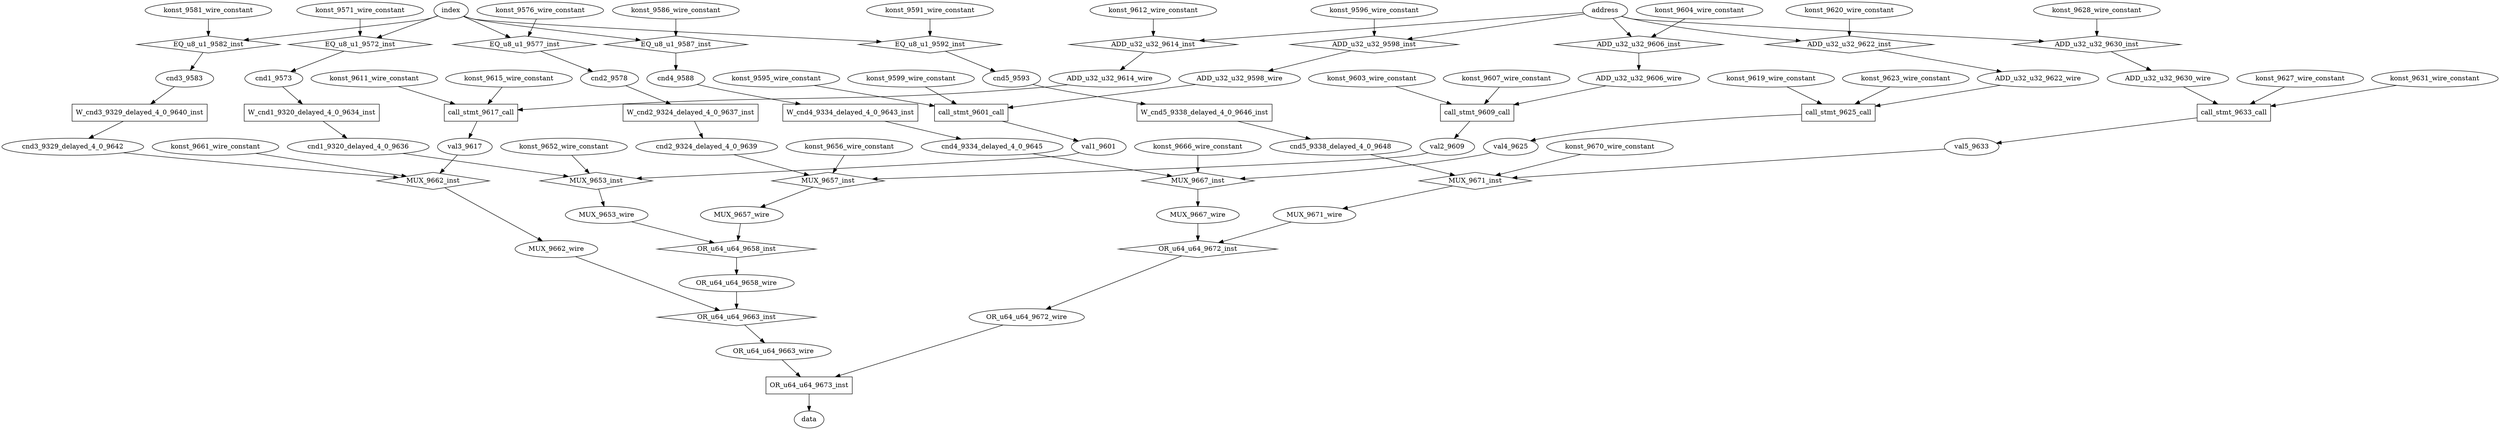 digraph data_path {
  ADD_u32_u32_9598_wire [shape=ellipse];
  ADD_u32_u32_9606_wire [shape=ellipse];
  ADD_u32_u32_9614_wire [shape=ellipse];
  ADD_u32_u32_9622_wire [shape=ellipse];
  ADD_u32_u32_9630_wire [shape=ellipse];
  MUX_9653_wire [shape=ellipse];
  MUX_9657_wire [shape=ellipse];
  MUX_9662_wire [shape=ellipse];
  MUX_9667_wire [shape=ellipse];
  MUX_9671_wire [shape=ellipse];
  OR_u64_u64_9658_wire [shape=ellipse];
  OR_u64_u64_9663_wire [shape=ellipse];
  OR_u64_u64_9672_wire [shape=ellipse];
  cnd1_9320_delayed_4_0_9636 [shape=ellipse];
  cnd1_9573 [shape=ellipse];
  cnd2_9324_delayed_4_0_9639 [shape=ellipse];
  cnd2_9578 [shape=ellipse];
  cnd3_9329_delayed_4_0_9642 [shape=ellipse];
  cnd3_9583 [shape=ellipse];
  cnd4_9334_delayed_4_0_9645 [shape=ellipse];
  cnd4_9588 [shape=ellipse];
  cnd5_9338_delayed_4_0_9648 [shape=ellipse];
  cnd5_9593 [shape=ellipse];
  konst_9571_wire_constant [shape=ellipse];
  konst_9576_wire_constant [shape=ellipse];
  konst_9581_wire_constant [shape=ellipse];
  konst_9586_wire_constant [shape=ellipse];
  konst_9591_wire_constant [shape=ellipse];
  konst_9595_wire_constant [shape=ellipse];
  konst_9596_wire_constant [shape=ellipse];
  konst_9599_wire_constant [shape=ellipse];
  konst_9603_wire_constant [shape=ellipse];
  konst_9604_wire_constant [shape=ellipse];
  konst_9607_wire_constant [shape=ellipse];
  konst_9611_wire_constant [shape=ellipse];
  konst_9612_wire_constant [shape=ellipse];
  konst_9615_wire_constant [shape=ellipse];
  konst_9619_wire_constant [shape=ellipse];
  konst_9620_wire_constant [shape=ellipse];
  konst_9623_wire_constant [shape=ellipse];
  konst_9627_wire_constant [shape=ellipse];
  konst_9628_wire_constant [shape=ellipse];
  konst_9631_wire_constant [shape=ellipse];
  konst_9652_wire_constant [shape=ellipse];
  konst_9656_wire_constant [shape=ellipse];
  konst_9661_wire_constant [shape=ellipse];
  konst_9666_wire_constant [shape=ellipse];
  konst_9670_wire_constant [shape=ellipse];
  val1_9601 [shape=ellipse];
  val2_9609 [shape=ellipse];
  val3_9617 [shape=ellipse];
  val4_9625 [shape=ellipse];
  val5_9633 [shape=ellipse];
  ADD_u32_u32_9598_inst [shape=diamond];
address  -> ADD_u32_u32_9598_inst;
konst_9596_wire_constant  -> ADD_u32_u32_9598_inst;
ADD_u32_u32_9598_inst -> ADD_u32_u32_9598_wire;
  ADD_u32_u32_9606_inst [shape=diamond];
address  -> ADD_u32_u32_9606_inst;
konst_9604_wire_constant  -> ADD_u32_u32_9606_inst;
ADD_u32_u32_9606_inst -> ADD_u32_u32_9606_wire;
  ADD_u32_u32_9614_inst [shape=diamond];
address  -> ADD_u32_u32_9614_inst;
konst_9612_wire_constant  -> ADD_u32_u32_9614_inst;
ADD_u32_u32_9614_inst -> ADD_u32_u32_9614_wire;
  ADD_u32_u32_9622_inst [shape=diamond];
address  -> ADD_u32_u32_9622_inst;
konst_9620_wire_constant  -> ADD_u32_u32_9622_inst;
ADD_u32_u32_9622_inst -> ADD_u32_u32_9622_wire;
  ADD_u32_u32_9630_inst [shape=diamond];
address  -> ADD_u32_u32_9630_inst;
konst_9628_wire_constant  -> ADD_u32_u32_9630_inst;
ADD_u32_u32_9630_inst -> ADD_u32_u32_9630_wire;
  EQ_u8_u1_9572_inst [shape=diamond];
index  -> EQ_u8_u1_9572_inst;
konst_9571_wire_constant  -> EQ_u8_u1_9572_inst;
EQ_u8_u1_9572_inst -> cnd1_9573;
  EQ_u8_u1_9577_inst [shape=diamond];
index  -> EQ_u8_u1_9577_inst;
konst_9576_wire_constant  -> EQ_u8_u1_9577_inst;
EQ_u8_u1_9577_inst -> cnd2_9578;
  EQ_u8_u1_9582_inst [shape=diamond];
index  -> EQ_u8_u1_9582_inst;
konst_9581_wire_constant  -> EQ_u8_u1_9582_inst;
EQ_u8_u1_9582_inst -> cnd3_9583;
  EQ_u8_u1_9587_inst [shape=diamond];
index  -> EQ_u8_u1_9587_inst;
konst_9586_wire_constant  -> EQ_u8_u1_9587_inst;
EQ_u8_u1_9587_inst -> cnd4_9588;
  EQ_u8_u1_9592_inst [shape=diamond];
index  -> EQ_u8_u1_9592_inst;
konst_9591_wire_constant  -> EQ_u8_u1_9592_inst;
EQ_u8_u1_9592_inst -> cnd5_9593;
  MUX_9653_inst [shape=diamond];
cnd1_9320_delayed_4_0_9636  -> MUX_9653_inst;
val1_9601  -> MUX_9653_inst;
konst_9652_wire_constant  -> MUX_9653_inst;
MUX_9653_inst -> MUX_9653_wire;
  MUX_9657_inst [shape=diamond];
cnd2_9324_delayed_4_0_9639  -> MUX_9657_inst;
val2_9609  -> MUX_9657_inst;
konst_9656_wire_constant  -> MUX_9657_inst;
MUX_9657_inst -> MUX_9657_wire;
  MUX_9662_inst [shape=diamond];
cnd3_9329_delayed_4_0_9642  -> MUX_9662_inst;
val3_9617  -> MUX_9662_inst;
konst_9661_wire_constant  -> MUX_9662_inst;
MUX_9662_inst -> MUX_9662_wire;
  MUX_9667_inst [shape=diamond];
cnd4_9334_delayed_4_0_9645  -> MUX_9667_inst;
val4_9625  -> MUX_9667_inst;
konst_9666_wire_constant  -> MUX_9667_inst;
MUX_9667_inst -> MUX_9667_wire;
  MUX_9671_inst [shape=diamond];
cnd5_9338_delayed_4_0_9648  -> MUX_9671_inst;
val5_9633  -> MUX_9671_inst;
konst_9670_wire_constant  -> MUX_9671_inst;
MUX_9671_inst -> MUX_9671_wire;
  OR_u64_u64_9658_inst [shape=diamond];
MUX_9653_wire  -> OR_u64_u64_9658_inst;
MUX_9657_wire  -> OR_u64_u64_9658_inst;
OR_u64_u64_9658_inst -> OR_u64_u64_9658_wire;
  OR_u64_u64_9663_inst [shape=diamond];
OR_u64_u64_9658_wire  -> OR_u64_u64_9663_inst;
MUX_9662_wire  -> OR_u64_u64_9663_inst;
OR_u64_u64_9663_inst -> OR_u64_u64_9663_wire;
  OR_u64_u64_9672_inst [shape=diamond];
MUX_9667_wire  -> OR_u64_u64_9672_inst;
MUX_9671_wire  -> OR_u64_u64_9672_inst;
OR_u64_u64_9672_inst -> OR_u64_u64_9672_wire;
  OR_u64_u64_9673_inst [shape=rectangle];
OR_u64_u64_9663_wire  -> OR_u64_u64_9673_inst;
OR_u64_u64_9672_wire  -> OR_u64_u64_9673_inst;
OR_u64_u64_9673_inst -> data;
  W_cnd1_9320_delayed_4_0_9634_inst [shape=rectangle];
cnd1_9573  -> W_cnd1_9320_delayed_4_0_9634_inst;
W_cnd1_9320_delayed_4_0_9634_inst -> cnd1_9320_delayed_4_0_9636;
  W_cnd2_9324_delayed_4_0_9637_inst [shape=rectangle];
cnd2_9578  -> W_cnd2_9324_delayed_4_0_9637_inst;
W_cnd2_9324_delayed_4_0_9637_inst -> cnd2_9324_delayed_4_0_9639;
  W_cnd3_9329_delayed_4_0_9640_inst [shape=rectangle];
cnd3_9583  -> W_cnd3_9329_delayed_4_0_9640_inst;
W_cnd3_9329_delayed_4_0_9640_inst -> cnd3_9329_delayed_4_0_9642;
  W_cnd4_9334_delayed_4_0_9643_inst [shape=rectangle];
cnd4_9588  -> W_cnd4_9334_delayed_4_0_9643_inst;
W_cnd4_9334_delayed_4_0_9643_inst -> cnd4_9334_delayed_4_0_9645;
  W_cnd5_9338_delayed_4_0_9646_inst [shape=rectangle];
cnd5_9593  -> W_cnd5_9338_delayed_4_0_9646_inst;
W_cnd5_9338_delayed_4_0_9646_inst -> cnd5_9338_delayed_4_0_9648;
  call_stmt_9601_call [shape=rectangle];
konst_9595_wire_constant  -> call_stmt_9601_call;
ADD_u32_u32_9598_wire  -> call_stmt_9601_call;
konst_9599_wire_constant  -> call_stmt_9601_call;
call_stmt_9601_call -> val1_9601;
  call_stmt_9609_call [shape=rectangle];
konst_9603_wire_constant  -> call_stmt_9609_call;
ADD_u32_u32_9606_wire  -> call_stmt_9609_call;
konst_9607_wire_constant  -> call_stmt_9609_call;
call_stmt_9609_call -> val2_9609;
  call_stmt_9617_call [shape=rectangle];
konst_9611_wire_constant  -> call_stmt_9617_call;
ADD_u32_u32_9614_wire  -> call_stmt_9617_call;
konst_9615_wire_constant  -> call_stmt_9617_call;
call_stmt_9617_call -> val3_9617;
  call_stmt_9625_call [shape=rectangle];
konst_9619_wire_constant  -> call_stmt_9625_call;
ADD_u32_u32_9622_wire  -> call_stmt_9625_call;
konst_9623_wire_constant  -> call_stmt_9625_call;
call_stmt_9625_call -> val4_9625;
  call_stmt_9633_call [shape=rectangle];
konst_9627_wire_constant  -> call_stmt_9633_call;
ADD_u32_u32_9630_wire  -> call_stmt_9633_call;
konst_9631_wire_constant  -> call_stmt_9633_call;
call_stmt_9633_call -> val5_9633;
}
